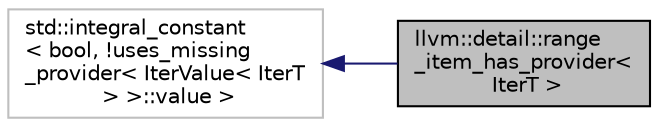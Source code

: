 digraph "llvm::detail::range_item_has_provider&lt; IterT &gt;"
{
 // LATEX_PDF_SIZE
  bgcolor="transparent";
  edge [fontname="Helvetica",fontsize="10",labelfontname="Helvetica",labelfontsize="10"];
  node [fontname="Helvetica",fontsize="10",shape=record];
  rankdir="LR";
  Node1 [label="llvm::detail::range\l_item_has_provider\<\l IterT \>",height=0.2,width=0.4,color="black", fillcolor="grey75", style="filled", fontcolor="black",tooltip=" "];
  Node2 -> Node1 [dir="back",color="midnightblue",fontsize="10",style="solid",fontname="Helvetica"];
  Node2 [label="std::integral_constant\l\< bool, !uses_missing\l_provider\< IterValue\< IterT\l \> \>::value \>",height=0.2,width=0.4,color="grey75",tooltip=" "];
}
